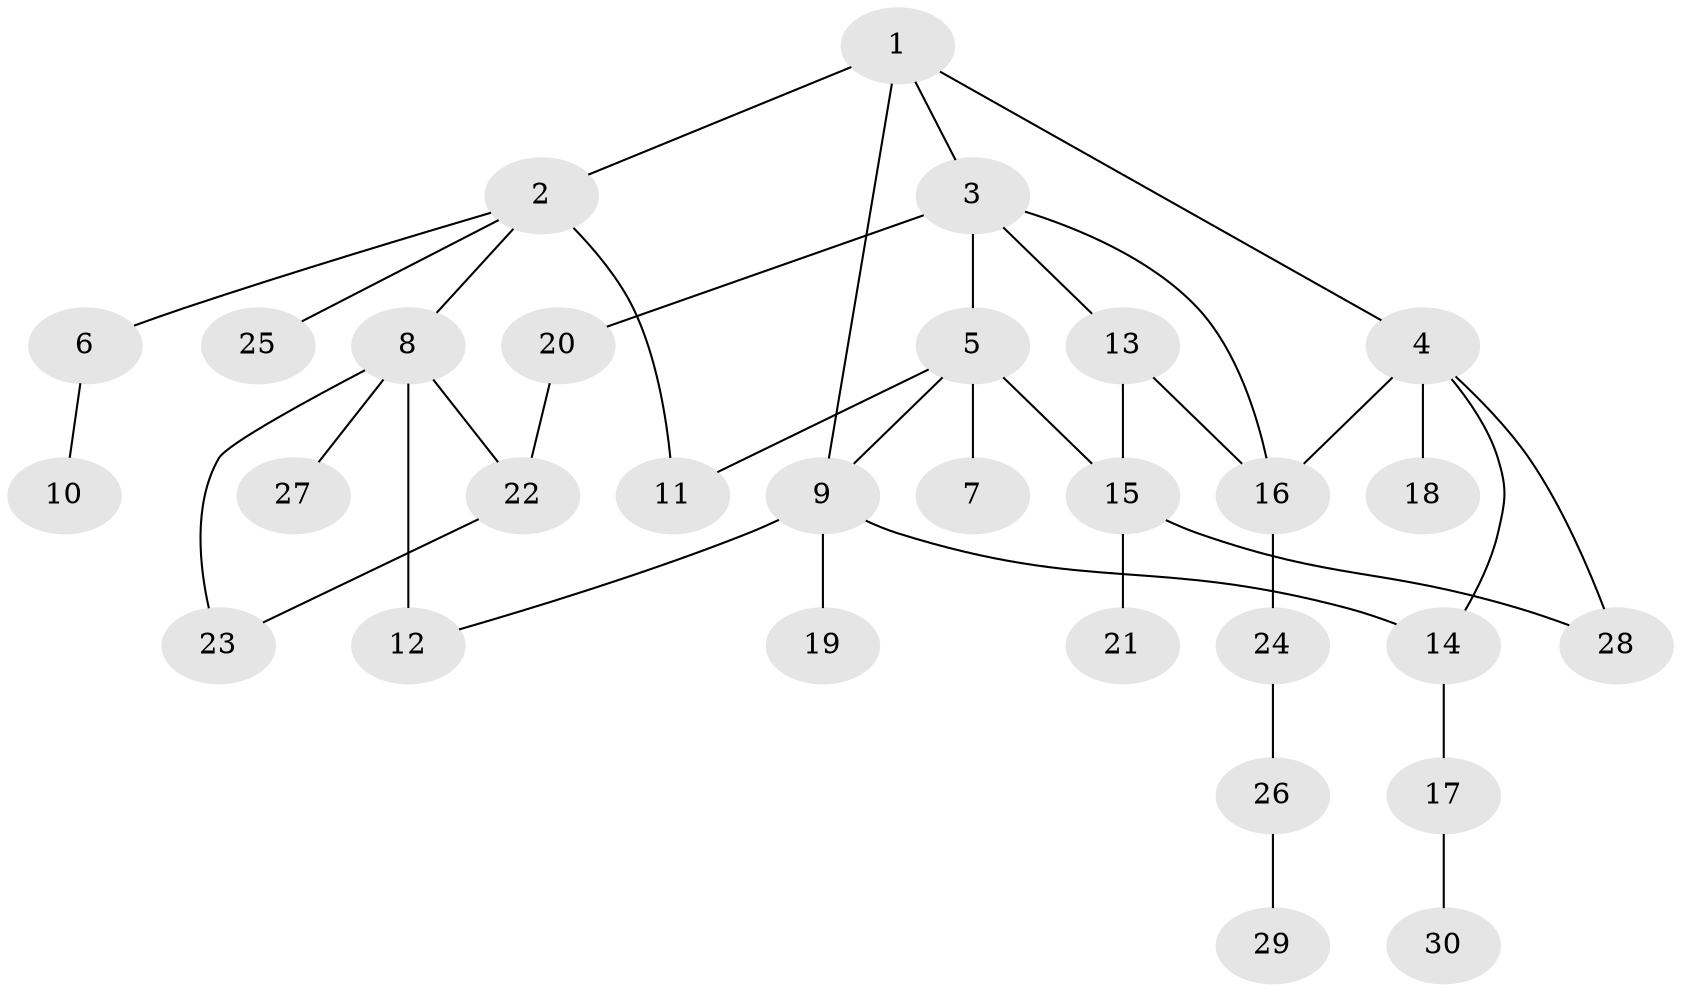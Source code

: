 // original degree distribution, {7: 0.010101010101010102, 5: 0.04040404040404041, 4: 0.1414141414141414, 1: 0.3939393939393939, 3: 0.16161616161616163, 2: 0.25252525252525254}
// Generated by graph-tools (version 1.1) at 2025/48/03/04/25 22:48:41]
// undirected, 30 vertices, 39 edges
graph export_dot {
  node [color=gray90,style=filled];
  1;
  2;
  3;
  4;
  5;
  6;
  7;
  8;
  9;
  10;
  11;
  12;
  13;
  14;
  15;
  16;
  17;
  18;
  19;
  20;
  21;
  22;
  23;
  24;
  25;
  26;
  27;
  28;
  29;
  30;
  1 -- 2 [weight=2.0];
  1 -- 3 [weight=1.0];
  1 -- 4 [weight=2.0];
  1 -- 9 [weight=1.0];
  2 -- 6 [weight=1.0];
  2 -- 8 [weight=1.0];
  2 -- 11 [weight=1.0];
  2 -- 25 [weight=1.0];
  3 -- 5 [weight=1.0];
  3 -- 13 [weight=1.0];
  3 -- 16 [weight=1.0];
  3 -- 20 [weight=1.0];
  4 -- 14 [weight=1.0];
  4 -- 16 [weight=1.0];
  4 -- 18 [weight=1.0];
  4 -- 28 [weight=2.0];
  5 -- 7 [weight=2.0];
  5 -- 9 [weight=1.0];
  5 -- 11 [weight=1.0];
  5 -- 15 [weight=1.0];
  6 -- 10 [weight=1.0];
  8 -- 12 [weight=2.0];
  8 -- 22 [weight=1.0];
  8 -- 23 [weight=1.0];
  8 -- 27 [weight=1.0];
  9 -- 12 [weight=1.0];
  9 -- 14 [weight=1.0];
  9 -- 19 [weight=1.0];
  13 -- 15 [weight=1.0];
  13 -- 16 [weight=1.0];
  14 -- 17 [weight=1.0];
  15 -- 21 [weight=2.0];
  15 -- 28 [weight=1.0];
  16 -- 24 [weight=1.0];
  17 -- 30 [weight=1.0];
  20 -- 22 [weight=1.0];
  22 -- 23 [weight=1.0];
  24 -- 26 [weight=1.0];
  26 -- 29 [weight=1.0];
}
